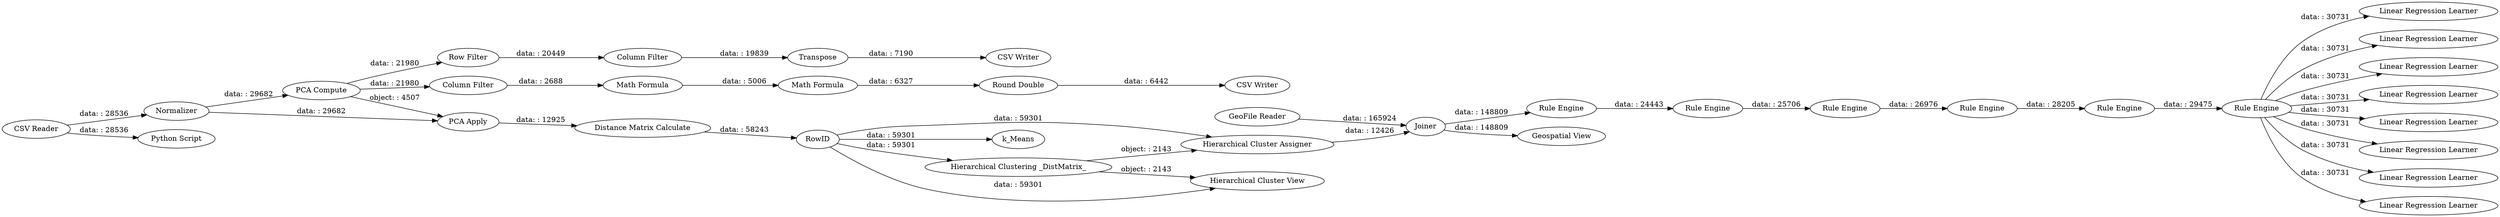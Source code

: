 digraph {
	"4333489356960175124_35" [label="Rule Engine"]
	"4333489356960175124_2" [label=Normalizer]
	"4333489356960175124_4" [label="PCA Apply"]
	"4333489356960175124_39" [label="Rule Engine"]
	"4333489356960175124_1" [label="CSV Reader"]
	"4333489356960175124_23" [label="Row Filter"]
	"4333489356960175124_3" [label="PCA Compute"]
	"4333489356960175124_15" [label="Hierarchical Clustering _DistMatrix_"]
	"4333489356960175124_37" [label="Rule Engine"]
	"4333489356960175124_46" [label="Linear Regression Learner"]
	"4333489356960175124_42" [label="Linear Regression Learner"]
	"4333489356960175124_16" [label="Hierarchical Cluster View"]
	"4333489356960175124_30" [label="Column Filter"]
	"4333489356960175124_18" [label=k_Means]
	"4333489356960175124_32" [label="CSV Writer"]
	"4333489356960175124_25" [label="Column Filter"]
	"4333489356960175124_31" [label="CSV Writer"]
	"4333489356960175124_40" [label="Linear Regression Learner"]
	"4333489356960175124_29" [label="Round Double"]
	"4333489356960175124_14" [label="Distance Matrix Calculate"]
	"4333489356960175124_20" [label=Joiner]
	"4333489356960175124_17" [label="Hierarchical Cluster Assigner"]
	"4333489356960175124_33" [label="Geospatial View"]
	"4333489356960175124_38" [label="Rule Engine"]
	"4333489356960175124_7" [label=RowID]
	"4333489356960175124_27" [label="Math Formula"]
	"4333489356960175124_36" [label="Rule Engine"]
	"4333489356960175124_47" [label="Linear Regression Learner"]
	"4333489356960175124_43" [label="Linear Regression Learner"]
	"4333489356960175124_22" [label="Python Script"]
	"4333489356960175124_19" [label="GeoFile Reader"]
	"4333489356960175124_34" [label="Rule Engine"]
	"4333489356960175124_28" [label="Math Formula"]
	"4333489356960175124_24" [label=Transpose]
	"4333489356960175124_41" [label="Linear Regression Learner"]
	"4333489356960175124_45" [label="Linear Regression Learner"]
	"4333489356960175124_44" [label="Linear Regression Learner"]
	"4333489356960175124_39" -> "4333489356960175124_45" [label="data: : 30731"]
	"4333489356960175124_2" -> "4333489356960175124_4" [label="data: : 29682"]
	"4333489356960175124_3" -> "4333489356960175124_4" [label="object: : 4507"]
	"4333489356960175124_36" -> "4333489356960175124_37" [label="data: : 26976"]
	"4333489356960175124_38" -> "4333489356960175124_39" [label="data: : 29475"]
	"4333489356960175124_7" -> "4333489356960175124_18" [label="data: : 59301"]
	"4333489356960175124_27" -> "4333489356960175124_28" [label="data: : 5006"]
	"4333489356960175124_25" -> "4333489356960175124_24" [label="data: : 19839"]
	"4333489356960175124_7" -> "4333489356960175124_16" [label="data: : 59301"]
	"4333489356960175124_1" -> "4333489356960175124_22" [label="data: : 28536"]
	"4333489356960175124_14" -> "4333489356960175124_7" [label="data: : 58243"]
	"4333489356960175124_2" -> "4333489356960175124_3" [label="data: : 29682"]
	"4333489356960175124_15" -> "4333489356960175124_16" [label="object: : 2143"]
	"4333489356960175124_17" -> "4333489356960175124_20" [label="data: : 12426"]
	"4333489356960175124_28" -> "4333489356960175124_29" [label="data: : 6327"]
	"4333489356960175124_7" -> "4333489356960175124_17" [label="data: : 59301"]
	"4333489356960175124_39" -> "4333489356960175124_42" [label="data: : 30731"]
	"4333489356960175124_39" -> "4333489356960175124_40" [label="data: : 30731"]
	"4333489356960175124_15" -> "4333489356960175124_17" [label="object: : 2143"]
	"4333489356960175124_39" -> "4333489356960175124_43" [label="data: : 30731"]
	"4333489356960175124_19" -> "4333489356960175124_20" [label="data: : 165924"]
	"4333489356960175124_35" -> "4333489356960175124_36" [label="data: : 25706"]
	"4333489356960175124_7" -> "4333489356960175124_15" [label="data: : 59301"]
	"4333489356960175124_24" -> "4333489356960175124_32" [label="data: : 7190"]
	"4333489356960175124_1" -> "4333489356960175124_2" [label="data: : 28536"]
	"4333489356960175124_29" -> "4333489356960175124_31" [label="data: : 6442"]
	"4333489356960175124_3" -> "4333489356960175124_30" [label="data: : 21980"]
	"4333489356960175124_34" -> "4333489356960175124_35" [label="data: : 24443"]
	"4333489356960175124_37" -> "4333489356960175124_38" [label="data: : 28205"]
	"4333489356960175124_3" -> "4333489356960175124_23" [label="data: : 21980"]
	"4333489356960175124_23" -> "4333489356960175124_25" [label="data: : 20449"]
	"4333489356960175124_4" -> "4333489356960175124_14" [label="data: : 12925"]
	"4333489356960175124_39" -> "4333489356960175124_44" [label="data: : 30731"]
	"4333489356960175124_20" -> "4333489356960175124_33" [label="data: : 148809"]
	"4333489356960175124_30" -> "4333489356960175124_27" [label="data: : 2688"]
	"4333489356960175124_39" -> "4333489356960175124_47" [label="data: : 30731"]
	"4333489356960175124_20" -> "4333489356960175124_34" [label="data: : 148809"]
	"4333489356960175124_39" -> "4333489356960175124_46" [label="data: : 30731"]
	"4333489356960175124_39" -> "4333489356960175124_41" [label="data: : 30731"]
	rankdir=LR
}
